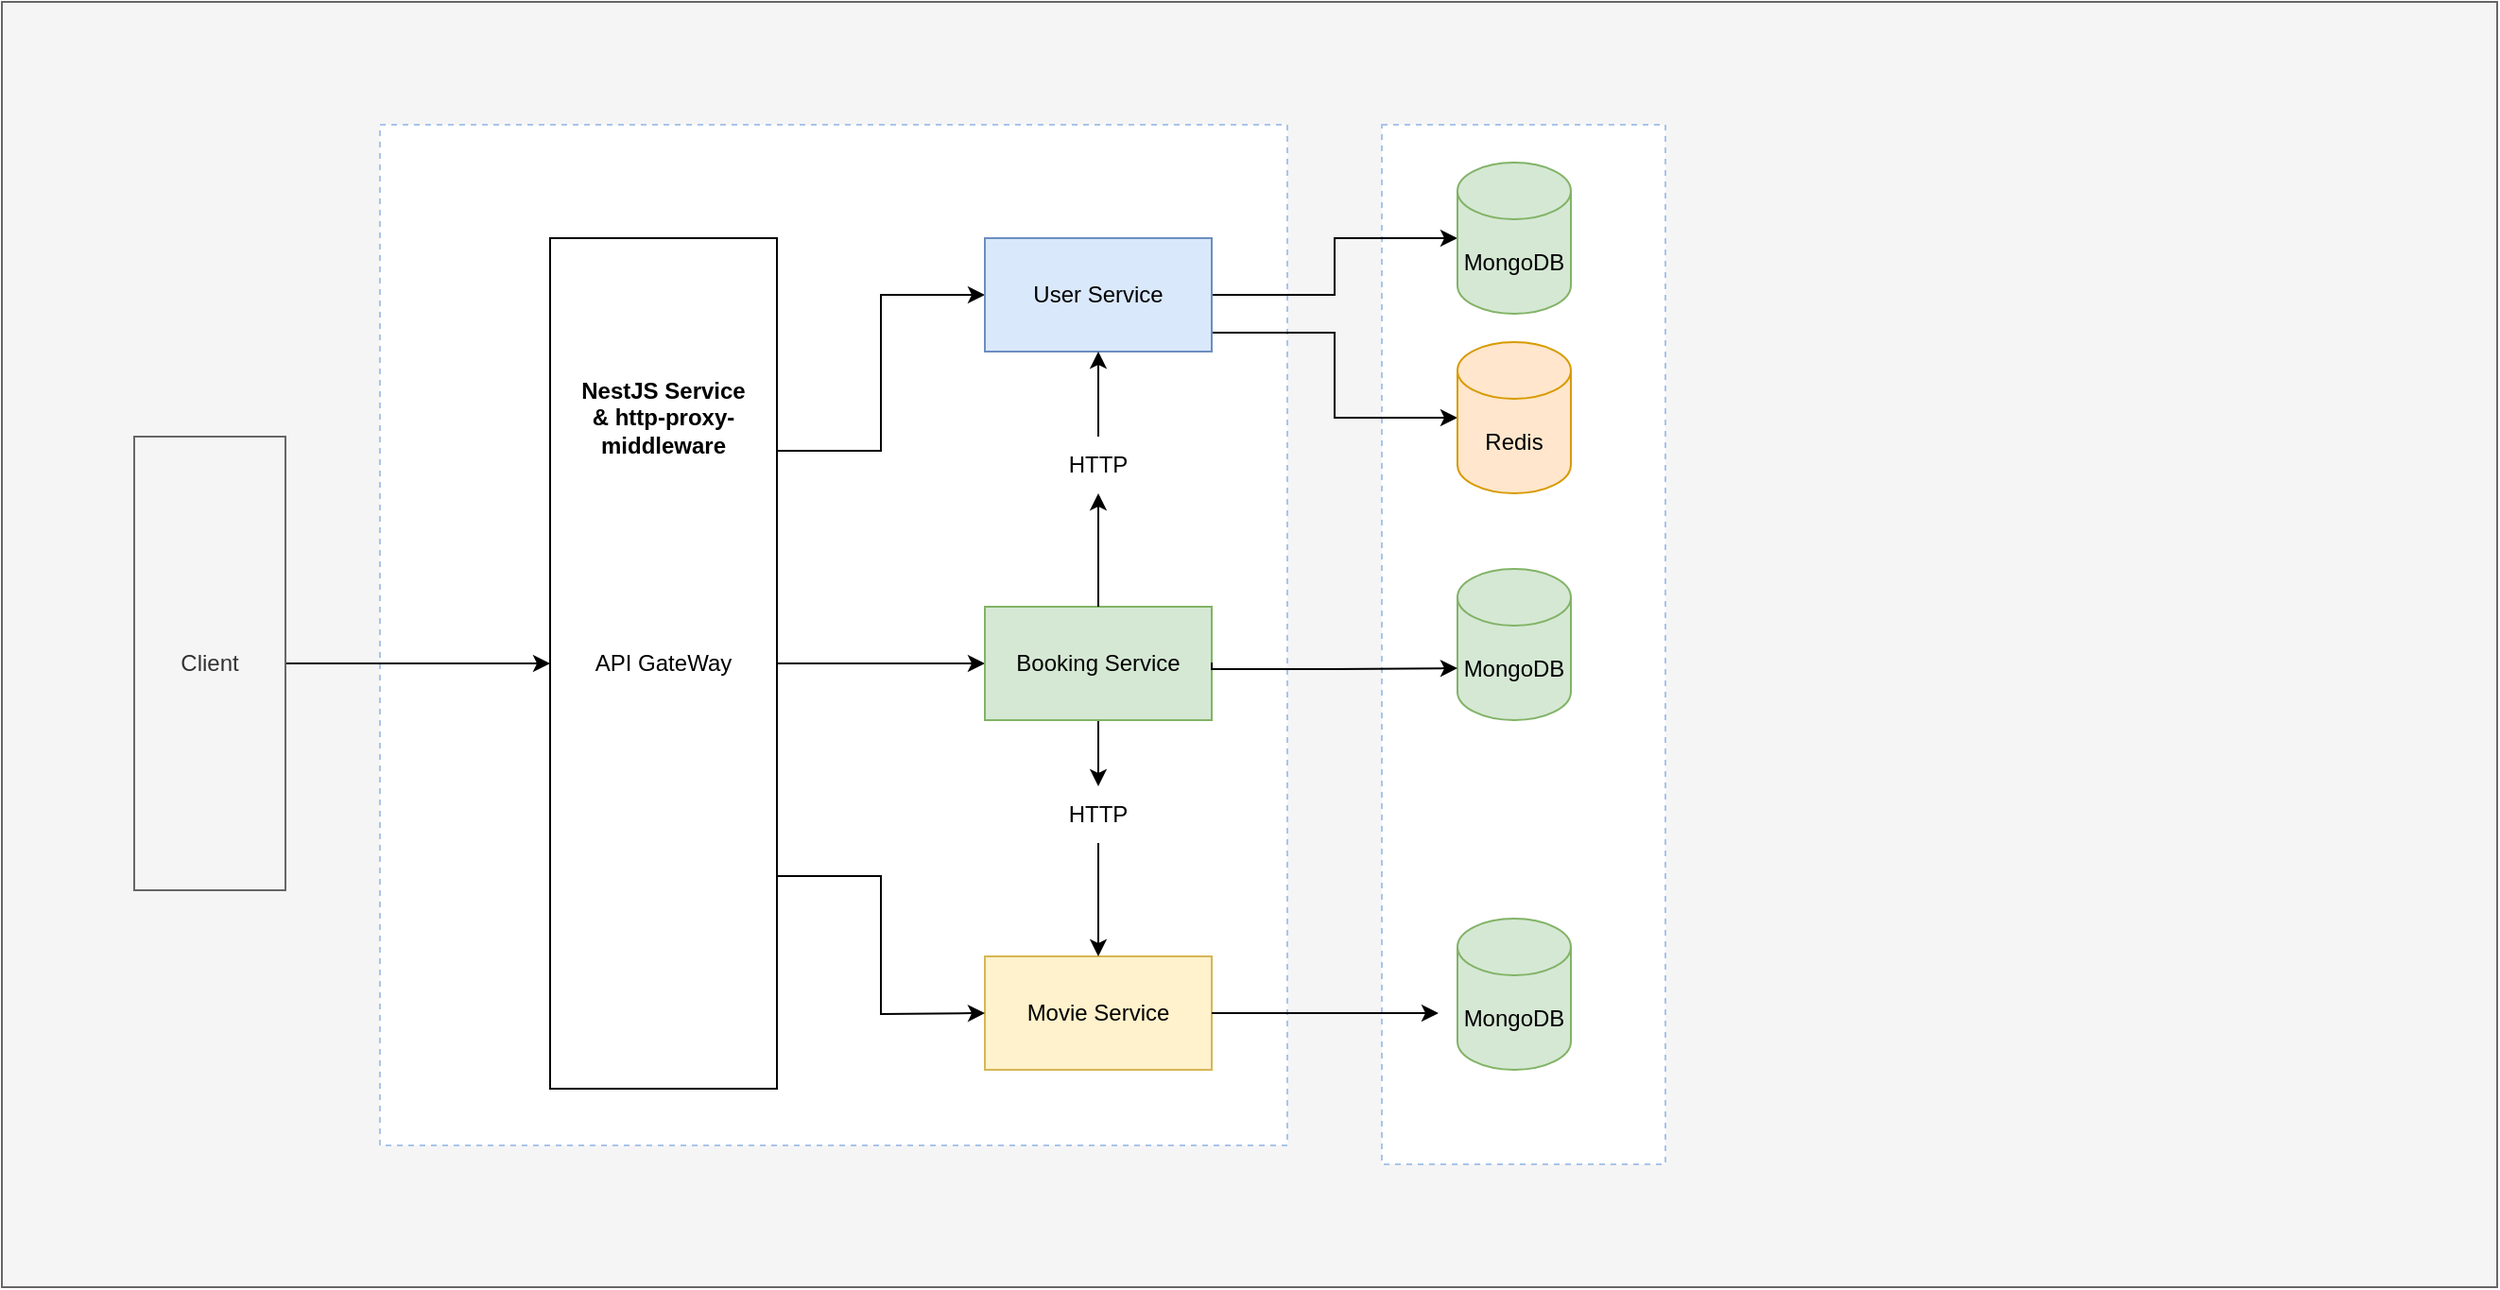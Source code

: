 <mxfile version="21.6.2" type="device">
  <diagram id="R2lEEEUBdFMjLlhIrx00" name="Page-1">
    <mxGraphModel dx="2284" dy="699" grid="1" gridSize="10" guides="1" tooltips="1" connect="1" arrows="1" fold="1" page="1" pageScale="1" pageWidth="850" pageHeight="1100" math="0" shadow="0" extFonts="Permanent Marker^https://fonts.googleapis.com/css?family=Permanent+Marker">
      <root>
        <mxCell id="0" />
        <mxCell id="1" parent="0" />
        <mxCell id="jHlyaKHQGeWQ3azbFZf2-3" value="" style="rounded=0;whiteSpace=wrap;html=1;fillColor=default;" vertex="1" parent="1">
          <mxGeometry x="30" y="30" width="790" height="580" as="geometry" />
        </mxCell>
        <mxCell id="TnQWdsNaXbI5_NikPsE0-20" value="" style="shape=tableRow;horizontal=0;startSize=0;swimlaneHead=0;swimlaneBody=0;fillColor=none;collapsible=0;dropTarget=0;points=[[0,0.5],[1,0.5]];portConstraint=eastwest;top=0;left=0;right=0;bottom=0;" parent="1" vertex="1">
          <mxGeometry x="340" y="440" width="180" height="30" as="geometry" />
        </mxCell>
        <mxCell id="TnQWdsNaXbI5_NikPsE0-21" value="" style="shape=partialRectangle;connectable=0;fillColor=none;top=0;left=0;bottom=0;right=0;editable=1;overflow=hidden;whiteSpace=wrap;html=1;" parent="TnQWdsNaXbI5_NikPsE0-20" vertex="1">
          <mxGeometry width="30" height="30" as="geometry">
            <mxRectangle width="30" height="30" as="alternateBounds" />
          </mxGeometry>
        </mxCell>
        <mxCell id="TnQWdsNaXbI5_NikPsE0-25" value="User Model" style="swimlane;fontStyle=0;childLayout=stackLayout;horizontal=1;startSize=26;horizontalStack=0;resizeParent=1;resizeParentMax=0;resizeLast=0;collapsible=1;marginBottom=0;align=center;fontSize=14;fillColor=#dae8fc;strokeColor=#6c8ebf;" parent="1" vertex="1">
          <mxGeometry x="130" y="260" width="160" height="180" as="geometry" />
        </mxCell>
        <mxCell id="TnQWdsNaXbI5_NikPsE0-26" value="id" style="text;strokeColor=#d79b00;fillColor=#ffe6cc;spacingLeft=4;spacingRight=4;overflow=hidden;rotatable=0;points=[[0,0.5],[1,0.5]];portConstraint=eastwest;fontSize=13;whiteSpace=wrap;html=1;fontStyle=1" parent="TnQWdsNaXbI5_NikPsE0-25" vertex="1">
          <mxGeometry y="26" width="160" height="30" as="geometry" />
        </mxCell>
        <mxCell id="TnQWdsNaXbI5_NikPsE0-27" value="username" style="text;strokeColor=#d79b00;fillColor=#ffe6cc;spacingLeft=4;spacingRight=4;overflow=hidden;rotatable=0;points=[[0,0.5],[1,0.5]];portConstraint=eastwest;fontSize=13;whiteSpace=wrap;html=1;fontStyle=1;" parent="TnQWdsNaXbI5_NikPsE0-25" vertex="1">
          <mxGeometry y="56" width="160" height="30" as="geometry" />
        </mxCell>
        <mxCell id="TnQWdsNaXbI5_NikPsE0-30" value="password" style="text;strokeColor=#d79b00;fillColor=#ffe6cc;spacingLeft=4;spacingRight=4;overflow=hidden;rotatable=0;points=[[0,0.5],[1,0.5]];portConstraint=eastwest;fontSize=13;whiteSpace=wrap;html=1;fontStyle=1;" parent="TnQWdsNaXbI5_NikPsE0-25" vertex="1">
          <mxGeometry y="86" width="160" height="30" as="geometry" />
        </mxCell>
        <mxCell id="TnQWdsNaXbI5_NikPsE0-29" value="fullName" style="text;strokeColor=#d79b00;fillColor=#ffe6cc;spacingLeft=4;spacingRight=4;overflow=hidden;rotatable=0;points=[[0,0.5],[1,0.5]];portConstraint=eastwest;fontSize=13;whiteSpace=wrap;html=1;fontStyle=1;" parent="TnQWdsNaXbI5_NikPsE0-25" vertex="1">
          <mxGeometry y="116" width="160" height="30" as="geometry" />
        </mxCell>
        <mxCell id="TnQWdsNaXbI5_NikPsE0-28" value="phone" style="text;strokeColor=#d79b00;fillColor=#ffe6cc;spacingLeft=4;spacingRight=4;overflow=hidden;rotatable=0;points=[[0,0.5],[1,0.5]];portConstraint=eastwest;fontSize=13;whiteSpace=wrap;html=1;fontStyle=1;" parent="TnQWdsNaXbI5_NikPsE0-25" vertex="1">
          <mxGeometry y="146" width="160" height="34" as="geometry" />
        </mxCell>
        <mxCell id="TnQWdsNaXbI5_NikPsE0-31" value="Booking Model" style="swimlane;fontStyle=0;childLayout=stackLayout;horizontal=1;startSize=26;horizontalStack=0;resizeParent=1;resizeParentMax=0;resizeLast=0;collapsible=1;marginBottom=0;align=center;fontSize=14;fillColor=#dae8fc;strokeColor=#6c8ebf;" parent="1" vertex="1">
          <mxGeometry x="345" y="130" width="160" height="116" as="geometry" />
        </mxCell>
        <mxCell id="TnQWdsNaXbI5_NikPsE0-32" value="id" style="text;strokeColor=#d79b00;fillColor=#ffe6cc;spacingLeft=4;spacingRight=4;overflow=hidden;rotatable=0;points=[[0,0.5],[1,0.5]];portConstraint=eastwest;fontSize=13;whiteSpace=wrap;html=1;fontStyle=1;" parent="TnQWdsNaXbI5_NikPsE0-31" vertex="1">
          <mxGeometry y="26" width="160" height="30" as="geometry" />
        </mxCell>
        <mxCell id="TnQWdsNaXbI5_NikPsE0-33" value="userId" style="text;strokeColor=#d79b00;fillColor=#ffe6cc;spacingLeft=4;spacingRight=4;overflow=hidden;rotatable=0;points=[[0,0.5],[1,0.5]];portConstraint=eastwest;fontSize=13;whiteSpace=wrap;html=1;fontStyle=1;" parent="TnQWdsNaXbI5_NikPsE0-31" vertex="1">
          <mxGeometry y="56" width="160" height="30" as="geometry" />
        </mxCell>
        <mxCell id="TnQWdsNaXbI5_NikPsE0-34" value="movieId" style="text;strokeColor=#d79b00;fillColor=#ffe6cc;spacingLeft=4;spacingRight=4;overflow=hidden;rotatable=0;points=[[0,0.5],[1,0.5]];portConstraint=eastwest;fontSize=13;whiteSpace=wrap;html=1;fontStyle=1;" parent="TnQWdsNaXbI5_NikPsE0-31" vertex="1">
          <mxGeometry y="86" width="160" height="30" as="geometry" />
        </mxCell>
        <mxCell id="TnQWdsNaXbI5_NikPsE0-37" value="Movies Model" style="swimlane;fontStyle=0;childLayout=stackLayout;horizontal=1;startSize=26;horizontalStack=0;resizeParent=1;resizeParentMax=0;resizeLast=0;collapsible=1;marginBottom=0;align=center;fontSize=14;fillColor=#dae8fc;strokeColor=#6c8ebf;" parent="1" vertex="1">
          <mxGeometry x="560" y="260" width="160" height="240" as="geometry" />
        </mxCell>
        <mxCell id="TnQWdsNaXbI5_NikPsE0-38" value="id" style="text;strokeColor=#d79b00;fillColor=#ffe6cc;spacingLeft=4;spacingRight=4;overflow=hidden;rotatable=0;points=[[0,0.5],[1,0.5]];portConstraint=eastwest;fontSize=13;whiteSpace=wrap;html=1;fontStyle=1;" parent="TnQWdsNaXbI5_NikPsE0-37" vertex="1">
          <mxGeometry y="26" width="160" height="30" as="geometry" />
        </mxCell>
        <mxCell id="TnQWdsNaXbI5_NikPsE0-39" value="title" style="text;strokeColor=#d79b00;fillColor=#ffe6cc;spacingLeft=4;spacingRight=4;overflow=hidden;rotatable=0;points=[[0,0.5],[1,0.5]];portConstraint=eastwest;fontSize=13;whiteSpace=wrap;html=1;fontStyle=1;" parent="TnQWdsNaXbI5_NikPsE0-37" vertex="1">
          <mxGeometry y="56" width="160" height="30" as="geometry" />
        </mxCell>
        <mxCell id="TnQWdsNaXbI5_NikPsE0-40" value="director" style="text;strokeColor=#d79b00;fillColor=#ffe6cc;spacingLeft=4;spacingRight=4;overflow=hidden;rotatable=0;points=[[0,0.5],[1,0.5]];portConstraint=eastwest;fontSize=13;whiteSpace=wrap;html=1;fontStyle=1;" parent="TnQWdsNaXbI5_NikPsE0-37" vertex="1">
          <mxGeometry y="86" width="160" height="30" as="geometry" />
        </mxCell>
        <mxCell id="TnQWdsNaXbI5_NikPsE0-41" value="actors" style="text;strokeColor=#d79b00;fillColor=#ffe6cc;spacingLeft=4;spacingRight=4;overflow=hidden;rotatable=0;points=[[0,0.5],[1,0.5]];portConstraint=eastwest;fontSize=13;whiteSpace=wrap;html=1;fontStyle=1;" parent="TnQWdsNaXbI5_NikPsE0-37" vertex="1">
          <mxGeometry y="116" width="160" height="30" as="geometry" />
        </mxCell>
        <mxCell id="TnQWdsNaXbI5_NikPsE0-44" value="actors" style="text;strokeColor=#d79b00;fillColor=#ffe6cc;spacingLeft=4;spacingRight=4;overflow=hidden;rotatable=0;points=[[0,0.5],[1,0.5]];portConstraint=eastwest;fontSize=13;whiteSpace=wrap;html=1;fontStyle=1;" parent="TnQWdsNaXbI5_NikPsE0-37" vertex="1">
          <mxGeometry y="146" width="160" height="30" as="geometry" />
        </mxCell>
        <mxCell id="TnQWdsNaXbI5_NikPsE0-43" value="ratings" style="text;strokeColor=#d79b00;fillColor=#ffe6cc;spacingLeft=4;spacingRight=4;overflow=hidden;rotatable=0;points=[[0,0.5],[1,0.5]];portConstraint=eastwest;fontSize=13;whiteSpace=wrap;html=1;fontStyle=1;" parent="TnQWdsNaXbI5_NikPsE0-37" vertex="1">
          <mxGeometry y="176" width="160" height="30" as="geometry" />
        </mxCell>
        <mxCell id="TnQWdsNaXbI5_NikPsE0-42" value="ticket_price" style="text;strokeColor=#d79b00;fillColor=#ffe6cc;spacingLeft=4;spacingRight=4;overflow=hidden;rotatable=0;points=[[0,0.5],[1,0.5]];portConstraint=eastwest;fontSize=13;whiteSpace=wrap;html=1;fontStyle=1;" parent="TnQWdsNaXbI5_NikPsE0-37" vertex="1">
          <mxGeometry y="206" width="160" height="34" as="geometry" />
        </mxCell>
        <mxCell id="jHlyaKHQGeWQ3azbFZf2-1" value="" style="edgeStyle=orthogonalEdgeStyle;rounded=0;orthogonalLoop=1;jettySize=auto;html=1;" edge="1" parent="1" source="TnQWdsNaXbI5_NikPsE0-33" target="TnQWdsNaXbI5_NikPsE0-30">
          <mxGeometry relative="1" as="geometry" />
        </mxCell>
        <mxCell id="jHlyaKHQGeWQ3azbFZf2-2" value="" style="edgeStyle=orthogonalEdgeStyle;rounded=0;orthogonalLoop=1;jettySize=auto;html=1;exitX=1;exitY=0.5;exitDx=0;exitDy=0;entryX=0;entryY=0.5;entryDx=0;entryDy=0;" edge="1" parent="1" source="TnQWdsNaXbI5_NikPsE0-34" target="TnQWdsNaXbI5_NikPsE0-38">
          <mxGeometry relative="1" as="geometry">
            <mxPoint x="470" y="160" as="targetPoint" />
          </mxGeometry>
        </mxCell>
        <mxCell id="jHlyaKHQGeWQ3azbFZf2-4" value="" style="rounded=0;whiteSpace=wrap;html=1;" vertex="1" parent="1">
          <mxGeometry x="440" y="90" width="120" height="510" as="geometry" />
        </mxCell>
        <mxCell id="jHlyaKHQGeWQ3azbFZf2-5" value="" style="rounded=0;whiteSpace=wrap;html=1;fillColor=#f5f5f5;strokeColor=#666666;fontColor=#333333;" vertex="1" parent="1">
          <mxGeometry x="-290" y="15" width="1320" height="680" as="geometry" />
        </mxCell>
        <mxCell id="jHlyaKHQGeWQ3azbFZf2-6" value="" style="rounded=0;whiteSpace=wrap;html=1;dashed=1;strokeColor=#A9C4EB;" vertex="1" parent="1">
          <mxGeometry x="-90" y="80" width="480" height="540" as="geometry" />
        </mxCell>
        <mxCell id="jHlyaKHQGeWQ3azbFZf2-7" value="" style="rounded=0;whiteSpace=wrap;html=1;dashed=1;strokeColor=#A9C4EB;" vertex="1" parent="1">
          <mxGeometry x="440" y="80" width="150" height="550" as="geometry" />
        </mxCell>
        <mxCell id="jHlyaKHQGeWQ3azbFZf2-8" value="" style="edgeStyle=orthogonalEdgeStyle;rounded=0;orthogonalLoop=1;jettySize=auto;html=1;entryX=0;entryY=0.5;entryDx=0;entryDy=0;" edge="1" parent="1" source="jHlyaKHQGeWQ3azbFZf2-9" target="jHlyaKHQGeWQ3azbFZf2-12">
          <mxGeometry relative="1" as="geometry">
            <mxPoint x="-120" y="365" as="sourcePoint" />
            <mxPoint x="-70" y="365" as="targetPoint" />
          </mxGeometry>
        </mxCell>
        <mxCell id="jHlyaKHQGeWQ3azbFZf2-9" value="Client" style="rounded=0;whiteSpace=wrap;html=1;flipH=1;flipV=0;direction=west;horizontal=1;fillColor=#f5f5f5;fontColor=#333333;strokeColor=#666666;" vertex="1" parent="1">
          <mxGeometry x="-220" y="245" width="80" height="240" as="geometry" />
        </mxCell>
        <mxCell id="jHlyaKHQGeWQ3azbFZf2-10" value="" style="edgeStyle=orthogonalEdgeStyle;rounded=0;orthogonalLoop=1;jettySize=auto;html=1;exitX=1;exitY=0.25;exitDx=0;exitDy=0;" edge="1" parent="1" source="jHlyaKHQGeWQ3azbFZf2-12" target="jHlyaKHQGeWQ3azbFZf2-15">
          <mxGeometry relative="1" as="geometry" />
        </mxCell>
        <mxCell id="jHlyaKHQGeWQ3azbFZf2-11" style="edgeStyle=orthogonalEdgeStyle;rounded=0;orthogonalLoop=1;jettySize=auto;html=1;entryX=0;entryY=0.5;entryDx=0;entryDy=0;" edge="1" parent="1" source="jHlyaKHQGeWQ3azbFZf2-12">
          <mxGeometry relative="1" as="geometry">
            <mxPoint x="230" y="365" as="targetPoint" />
          </mxGeometry>
        </mxCell>
        <mxCell id="jHlyaKHQGeWQ3azbFZf2-12" value="API GateWay" style="rounded=0;whiteSpace=wrap;html=1;" vertex="1" parent="1">
          <mxGeometry y="140" width="120" height="450" as="geometry" />
        </mxCell>
        <mxCell id="jHlyaKHQGeWQ3azbFZf2-13" value="" style="edgeStyle=orthogonalEdgeStyle;rounded=0;orthogonalLoop=1;jettySize=auto;html=1;" edge="1" parent="1" source="jHlyaKHQGeWQ3azbFZf2-15" target="jHlyaKHQGeWQ3azbFZf2-28">
          <mxGeometry relative="1" as="geometry">
            <Array as="points">
              <mxPoint x="415" y="190" />
              <mxPoint x="415" y="235" />
            </Array>
          </mxGeometry>
        </mxCell>
        <mxCell id="jHlyaKHQGeWQ3azbFZf2-14" value="" style="edgeStyle=orthogonalEdgeStyle;rounded=0;orthogonalLoop=1;jettySize=auto;html=1;" edge="1" parent="1" source="jHlyaKHQGeWQ3azbFZf2-15" target="jHlyaKHQGeWQ3azbFZf2-25">
          <mxGeometry relative="1" as="geometry">
            <mxPoint x="430" y="170" as="targetPoint" />
          </mxGeometry>
        </mxCell>
        <mxCell id="jHlyaKHQGeWQ3azbFZf2-15" value="User Service" style="rounded=0;whiteSpace=wrap;html=1;fillColor=#dae8fc;strokeColor=#6c8ebf;" vertex="1" parent="1">
          <mxGeometry x="230" y="140" width="120" height="60" as="geometry" />
        </mxCell>
        <mxCell id="jHlyaKHQGeWQ3azbFZf2-16" value="Movie Service" style="rounded=0;whiteSpace=wrap;html=1;fillColor=#fff2cc;strokeColor=#d6b656;" vertex="1" parent="1">
          <mxGeometry x="230" y="520" width="120" height="60" as="geometry" />
        </mxCell>
        <mxCell id="jHlyaKHQGeWQ3azbFZf2-17" value="" style="edgeStyle=orthogonalEdgeStyle;rounded=0;orthogonalLoop=1;jettySize=auto;html=1;entryX=0.5;entryY=1;entryDx=0;entryDy=0;" edge="1" parent="1" source="jHlyaKHQGeWQ3azbFZf2-22" target="jHlyaKHQGeWQ3azbFZf2-15">
          <mxGeometry relative="1" as="geometry">
            <mxPoint x="290" y="255" as="targetPoint" />
          </mxGeometry>
        </mxCell>
        <mxCell id="jHlyaKHQGeWQ3azbFZf2-18" value="" style="edgeStyle=orthogonalEdgeStyle;rounded=0;orthogonalLoop=1;jettySize=auto;html=1;" edge="1" parent="1" source="jHlyaKHQGeWQ3azbFZf2-19" target="jHlyaKHQGeWQ3azbFZf2-24">
          <mxGeometry relative="1" as="geometry" />
        </mxCell>
        <mxCell id="jHlyaKHQGeWQ3azbFZf2-19" value="Booking Service" style="rounded=0;whiteSpace=wrap;html=1;fillColor=#d5e8d4;strokeColor=#82b366;" vertex="1" parent="1">
          <mxGeometry x="230" y="335" width="120" height="60" as="geometry" />
        </mxCell>
        <mxCell id="jHlyaKHQGeWQ3azbFZf2-20" style="edgeStyle=orthogonalEdgeStyle;rounded=0;orthogonalLoop=1;jettySize=auto;html=1;entryX=0;entryY=0.5;entryDx=0;entryDy=0;exitX=1;exitY=0.75;exitDx=0;exitDy=0;" edge="1" parent="1" source="jHlyaKHQGeWQ3azbFZf2-12">
          <mxGeometry relative="1" as="geometry">
            <mxPoint x="120" y="550" as="sourcePoint" />
            <mxPoint x="230" y="550" as="targetPoint" />
          </mxGeometry>
        </mxCell>
        <mxCell id="jHlyaKHQGeWQ3azbFZf2-21" value="" style="edgeStyle=orthogonalEdgeStyle;rounded=0;orthogonalLoop=1;jettySize=auto;html=1;entryX=0.5;entryY=1;entryDx=0;entryDy=0;" edge="1" parent="1" source="jHlyaKHQGeWQ3azbFZf2-19" target="jHlyaKHQGeWQ3azbFZf2-22">
          <mxGeometry relative="1" as="geometry">
            <mxPoint x="290" y="335" as="sourcePoint" />
            <mxPoint x="290" y="200" as="targetPoint" />
          </mxGeometry>
        </mxCell>
        <mxCell id="jHlyaKHQGeWQ3azbFZf2-22" value="HTTP" style="text;html=1;strokeColor=none;fillColor=none;align=center;verticalAlign=middle;whiteSpace=wrap;rounded=0;" vertex="1" parent="1">
          <mxGeometry x="260" y="245" width="60" height="30" as="geometry" />
        </mxCell>
        <mxCell id="jHlyaKHQGeWQ3azbFZf2-23" value="" style="edgeStyle=orthogonalEdgeStyle;rounded=0;orthogonalLoop=1;jettySize=auto;html=1;" edge="1" parent="1" source="jHlyaKHQGeWQ3azbFZf2-24" target="jHlyaKHQGeWQ3azbFZf2-16">
          <mxGeometry relative="1" as="geometry" />
        </mxCell>
        <mxCell id="jHlyaKHQGeWQ3azbFZf2-24" value="HTTP" style="text;html=1;strokeColor=none;fillColor=none;align=center;verticalAlign=middle;whiteSpace=wrap;rounded=0;" vertex="1" parent="1">
          <mxGeometry x="260" y="430" width="60" height="30" as="geometry" />
        </mxCell>
        <mxCell id="jHlyaKHQGeWQ3azbFZf2-25" value="MongoDB" style="shape=cylinder3;whiteSpace=wrap;html=1;boundedLbl=1;backgroundOutline=1;size=15;fillColor=#d5e8d4;strokeColor=#82b366;" vertex="1" parent="1">
          <mxGeometry x="480" y="100" width="60" height="80" as="geometry" />
        </mxCell>
        <mxCell id="jHlyaKHQGeWQ3azbFZf2-26" value="MongoDB" style="shape=cylinder3;whiteSpace=wrap;html=1;boundedLbl=1;backgroundOutline=1;size=15;fillColor=#d5e8d4;strokeColor=#82b366;" vertex="1" parent="1">
          <mxGeometry x="480" y="500" width="60" height="80" as="geometry" />
        </mxCell>
        <mxCell id="jHlyaKHQGeWQ3azbFZf2-27" value="MongoDB" style="shape=cylinder3;whiteSpace=wrap;html=1;boundedLbl=1;backgroundOutline=1;size=15;fillColor=#d5e8d4;strokeColor=#82b366;" vertex="1" parent="1">
          <mxGeometry x="480" y="315" width="60" height="80" as="geometry" />
        </mxCell>
        <mxCell id="jHlyaKHQGeWQ3azbFZf2-28" value="Redis" style="shape=cylinder3;whiteSpace=wrap;html=1;boundedLbl=1;backgroundOutline=1;size=15;fillColor=#ffe6cc;strokeColor=#d79b00;" vertex="1" parent="1">
          <mxGeometry x="480" y="195" width="60" height="80" as="geometry" />
        </mxCell>
        <mxCell id="jHlyaKHQGeWQ3azbFZf2-29" style="edgeStyle=orthogonalEdgeStyle;rounded=0;orthogonalLoop=1;jettySize=auto;html=1;entryX=0;entryY=0.5;entryDx=0;entryDy=0;exitX=1;exitY=0.5;exitDx=0;exitDy=0;" edge="1" parent="1" source="jHlyaKHQGeWQ3azbFZf2-16">
          <mxGeometry relative="1" as="geometry">
            <mxPoint x="360" y="550" as="sourcePoint" />
            <mxPoint x="470" y="550" as="targetPoint" />
          </mxGeometry>
        </mxCell>
        <mxCell id="jHlyaKHQGeWQ3azbFZf2-30" style="edgeStyle=orthogonalEdgeStyle;rounded=0;orthogonalLoop=1;jettySize=auto;html=1;entryX=0;entryY=0;entryDx=0;entryDy=52.5;entryPerimeter=0;" edge="1" parent="1" target="jHlyaKHQGeWQ3azbFZf2-27">
          <mxGeometry relative="1" as="geometry">
            <mxPoint x="350" y="364.5" as="sourcePoint" />
            <mxPoint x="460" y="364.5" as="targetPoint" />
            <Array as="points">
              <mxPoint x="350" y="368" />
              <mxPoint x="416" y="368" />
            </Array>
          </mxGeometry>
        </mxCell>
        <mxCell id="jHlyaKHQGeWQ3azbFZf2-31" value="NestJS Service &amp;amp;&amp;nbsp;http-proxy-middleware" style="text;html=1;strokeColor=none;fillColor=none;align=center;verticalAlign=middle;whiteSpace=wrap;rounded=0;fontColor=#000000;fontStyle=1" vertex="1" parent="1">
          <mxGeometry x="10" y="220" width="100" height="30" as="geometry" />
        </mxCell>
      </root>
    </mxGraphModel>
  </diagram>
</mxfile>
